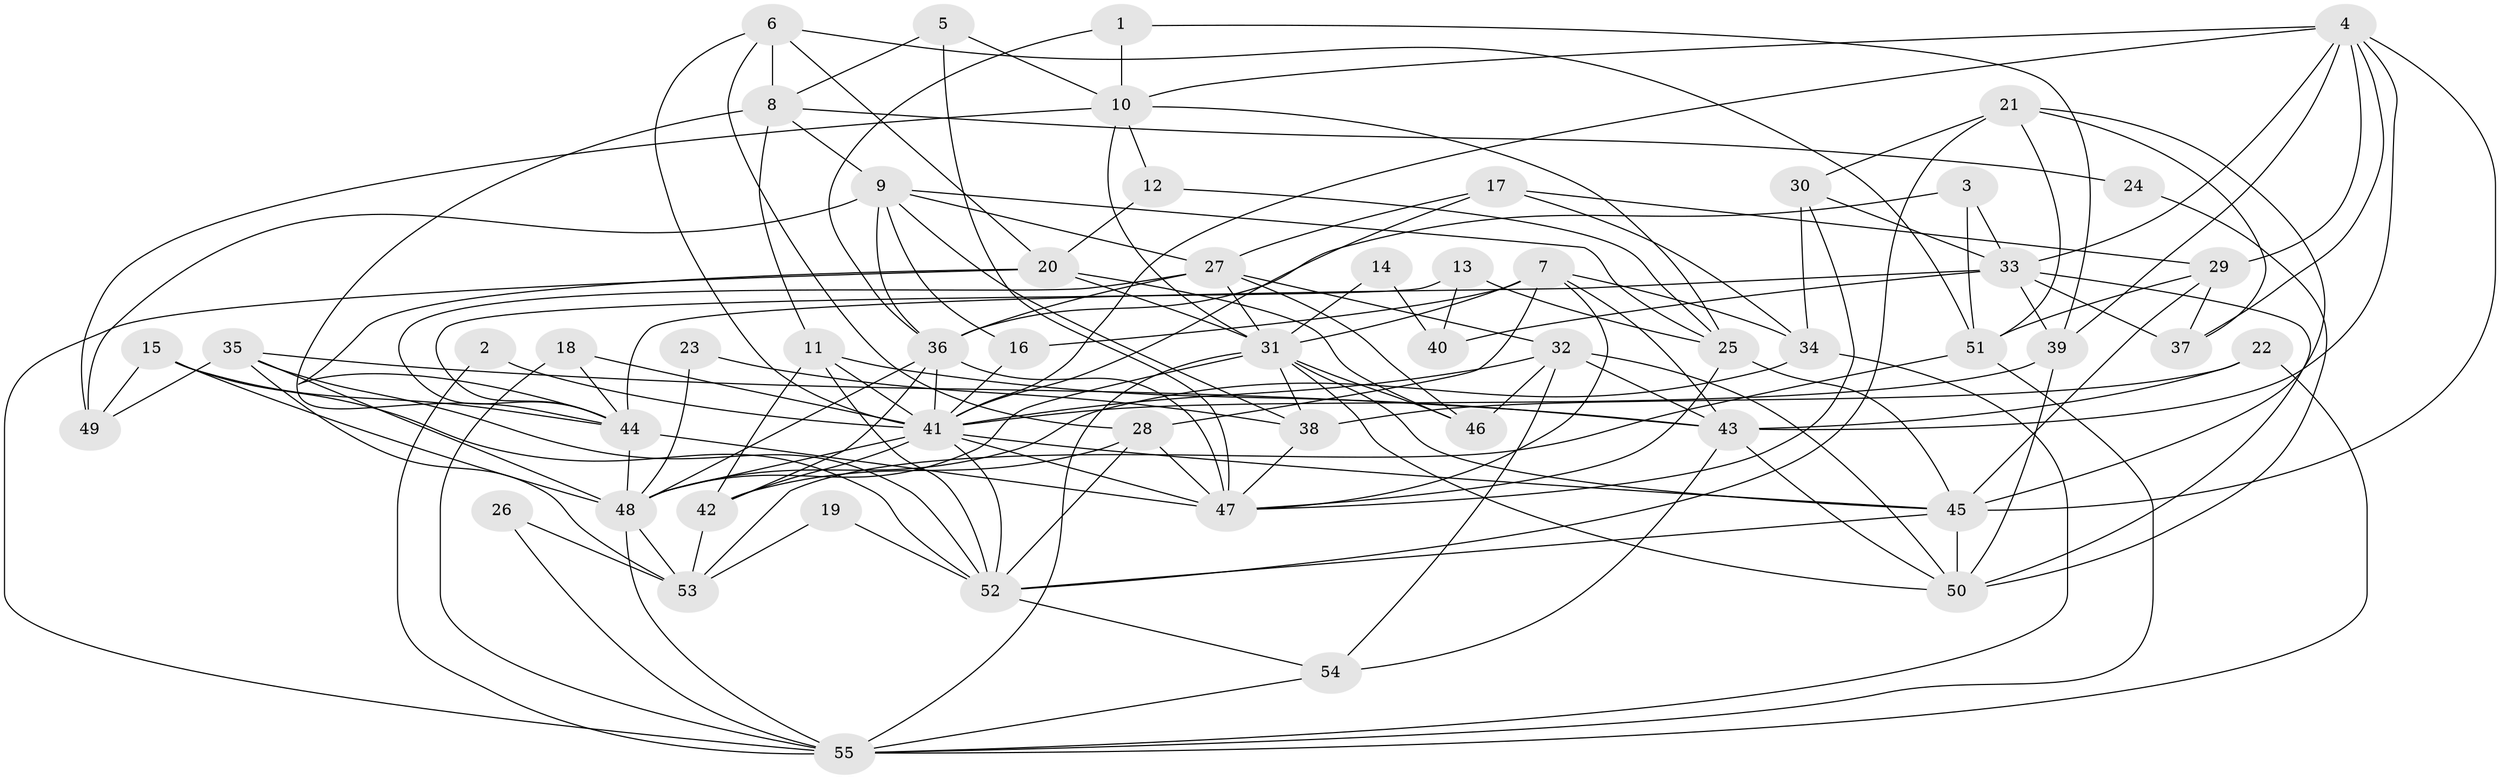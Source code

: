 // original degree distribution, {5: 0.18181818181818182, 2: 0.15454545454545454, 4: 0.2545454545454545, 3: 0.2636363636363636, 7: 0.045454545454545456, 6: 0.07272727272727272, 8: 0.02727272727272727}
// Generated by graph-tools (version 1.1) at 2025/26/03/09/25 03:26:14]
// undirected, 55 vertices, 150 edges
graph export_dot {
graph [start="1"]
  node [color=gray90,style=filled];
  1;
  2;
  3;
  4;
  5;
  6;
  7;
  8;
  9;
  10;
  11;
  12;
  13;
  14;
  15;
  16;
  17;
  18;
  19;
  20;
  21;
  22;
  23;
  24;
  25;
  26;
  27;
  28;
  29;
  30;
  31;
  32;
  33;
  34;
  35;
  36;
  37;
  38;
  39;
  40;
  41;
  42;
  43;
  44;
  45;
  46;
  47;
  48;
  49;
  50;
  51;
  52;
  53;
  54;
  55;
  1 -- 10 [weight=1.0];
  1 -- 36 [weight=1.0];
  1 -- 39 [weight=1.0];
  2 -- 41 [weight=1.0];
  2 -- 55 [weight=1.0];
  3 -- 33 [weight=1.0];
  3 -- 36 [weight=1.0];
  3 -- 51 [weight=1.0];
  4 -- 10 [weight=1.0];
  4 -- 29 [weight=1.0];
  4 -- 33 [weight=1.0];
  4 -- 37 [weight=1.0];
  4 -- 39 [weight=1.0];
  4 -- 41 [weight=1.0];
  4 -- 43 [weight=1.0];
  4 -- 45 [weight=1.0];
  5 -- 8 [weight=1.0];
  5 -- 10 [weight=1.0];
  5 -- 47 [weight=1.0];
  6 -- 8 [weight=1.0];
  6 -- 20 [weight=1.0];
  6 -- 28 [weight=1.0];
  6 -- 41 [weight=1.0];
  6 -- 51 [weight=1.0];
  7 -- 16 [weight=1.0];
  7 -- 28 [weight=1.0];
  7 -- 31 [weight=1.0];
  7 -- 34 [weight=1.0];
  7 -- 43 [weight=1.0];
  7 -- 47 [weight=1.0];
  8 -- 9 [weight=1.0];
  8 -- 11 [weight=2.0];
  8 -- 24 [weight=1.0];
  8 -- 44 [weight=1.0];
  9 -- 16 [weight=1.0];
  9 -- 25 [weight=1.0];
  9 -- 27 [weight=1.0];
  9 -- 36 [weight=1.0];
  9 -- 38 [weight=1.0];
  9 -- 49 [weight=2.0];
  10 -- 12 [weight=1.0];
  10 -- 25 [weight=1.0];
  10 -- 31 [weight=1.0];
  10 -- 49 [weight=1.0];
  11 -- 41 [weight=1.0];
  11 -- 42 [weight=1.0];
  11 -- 43 [weight=1.0];
  11 -- 52 [weight=1.0];
  12 -- 20 [weight=2.0];
  12 -- 25 [weight=1.0];
  13 -- 25 [weight=1.0];
  13 -- 40 [weight=1.0];
  13 -- 44 [weight=1.0];
  14 -- 31 [weight=2.0];
  14 -- 40 [weight=1.0];
  15 -- 44 [weight=1.0];
  15 -- 48 [weight=1.0];
  15 -- 49 [weight=1.0];
  15 -- 52 [weight=2.0];
  16 -- 41 [weight=1.0];
  17 -- 27 [weight=1.0];
  17 -- 29 [weight=1.0];
  17 -- 34 [weight=1.0];
  17 -- 41 [weight=1.0];
  18 -- 41 [weight=1.0];
  18 -- 44 [weight=1.0];
  18 -- 55 [weight=1.0];
  19 -- 52 [weight=1.0];
  19 -- 53 [weight=1.0];
  20 -- 31 [weight=1.0];
  20 -- 44 [weight=1.0];
  20 -- 46 [weight=1.0];
  20 -- 55 [weight=1.0];
  21 -- 30 [weight=1.0];
  21 -- 37 [weight=1.0];
  21 -- 45 [weight=1.0];
  21 -- 51 [weight=1.0];
  21 -- 52 [weight=1.0];
  22 -- 38 [weight=1.0];
  22 -- 43 [weight=1.0];
  22 -- 55 [weight=1.0];
  23 -- 38 [weight=1.0];
  23 -- 48 [weight=1.0];
  24 -- 50 [weight=1.0];
  25 -- 45 [weight=1.0];
  25 -- 47 [weight=1.0];
  26 -- 53 [weight=1.0];
  26 -- 55 [weight=1.0];
  27 -- 31 [weight=1.0];
  27 -- 32 [weight=1.0];
  27 -- 36 [weight=1.0];
  27 -- 44 [weight=1.0];
  27 -- 46 [weight=1.0];
  28 -- 42 [weight=1.0];
  28 -- 47 [weight=1.0];
  28 -- 52 [weight=1.0];
  29 -- 37 [weight=1.0];
  29 -- 45 [weight=1.0];
  29 -- 51 [weight=1.0];
  30 -- 33 [weight=1.0];
  30 -- 34 [weight=1.0];
  30 -- 47 [weight=1.0];
  31 -- 38 [weight=1.0];
  31 -- 45 [weight=1.0];
  31 -- 46 [weight=1.0];
  31 -- 48 [weight=2.0];
  31 -- 50 [weight=1.0];
  31 -- 55 [weight=1.0];
  32 -- 41 [weight=1.0];
  32 -- 43 [weight=1.0];
  32 -- 46 [weight=2.0];
  32 -- 50 [weight=1.0];
  32 -- 54 [weight=1.0];
  33 -- 37 [weight=1.0];
  33 -- 39 [weight=1.0];
  33 -- 40 [weight=2.0];
  33 -- 44 [weight=2.0];
  33 -- 50 [weight=1.0];
  34 -- 48 [weight=1.0];
  34 -- 55 [weight=1.0];
  35 -- 43 [weight=1.0];
  35 -- 48 [weight=1.0];
  35 -- 49 [weight=1.0];
  35 -- 52 [weight=1.0];
  35 -- 53 [weight=1.0];
  36 -- 41 [weight=1.0];
  36 -- 42 [weight=1.0];
  36 -- 47 [weight=1.0];
  36 -- 48 [weight=1.0];
  38 -- 47 [weight=1.0];
  39 -- 41 [weight=1.0];
  39 -- 50 [weight=1.0];
  41 -- 42 [weight=1.0];
  41 -- 45 [weight=1.0];
  41 -- 47 [weight=1.0];
  41 -- 48 [weight=1.0];
  41 -- 52 [weight=1.0];
  42 -- 53 [weight=1.0];
  43 -- 50 [weight=1.0];
  43 -- 54 [weight=1.0];
  44 -- 47 [weight=2.0];
  44 -- 48 [weight=2.0];
  45 -- 50 [weight=1.0];
  45 -- 52 [weight=1.0];
  48 -- 53 [weight=2.0];
  48 -- 55 [weight=1.0];
  51 -- 53 [weight=1.0];
  51 -- 55 [weight=1.0];
  52 -- 54 [weight=1.0];
  54 -- 55 [weight=1.0];
}
